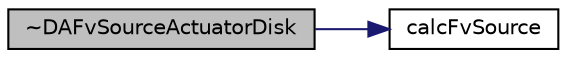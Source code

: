 digraph "~DAFvSourceActuatorDisk"
{
  bgcolor="transparent";
  edge [fontname="Helvetica",fontsize="10",labelfontname="Helvetica",labelfontsize="10"];
  node [fontname="Helvetica",fontsize="10",shape=record];
  rankdir="LR";
  Node11 [label="~DAFvSourceActuatorDisk",height=0.2,width=0.4,color="black", fillcolor="grey75", style="filled", fontcolor="black"];
  Node11 -> Node12 [color="midnightblue",fontsize="10",style="solid",fontname="Helvetica"];
  Node12 [label="calcFvSource",height=0.2,width=0.4,color="black",URL="$classFoam_1_1DAFvSourceActuatorDisk.html#a3fa0b2668e6daf1d45bee2783e52cd56",tooltip="compute the FvSource term "];
}
